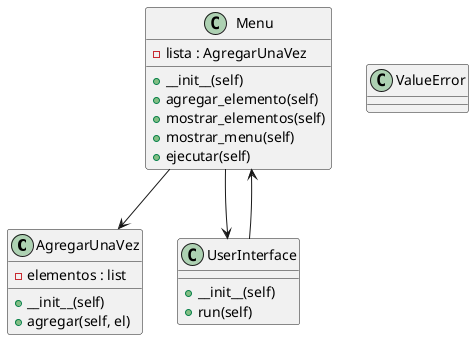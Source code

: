@startuml
class AgregarUnaVez
AgregarUnaVez : - elementos : list
AgregarUnaVez : + __init__(self)
AgregarUnaVez : + agregar(self, el)

class ValueError

class Menu
Menu : - lista : AgregarUnaVez
Menu : + __init__(self)
Menu : + agregar_elemento(self)
Menu : + mostrar_elementos(self)
Menu : + mostrar_menu(self)
Menu : + ejecutar(self)

class UserInterface
UserInterface : + __init__(self)
UserInterface : + run(self)

Menu --> AgregarUnaVez
Menu --> UserInterface
UserInterface --> Menu
@enduml
